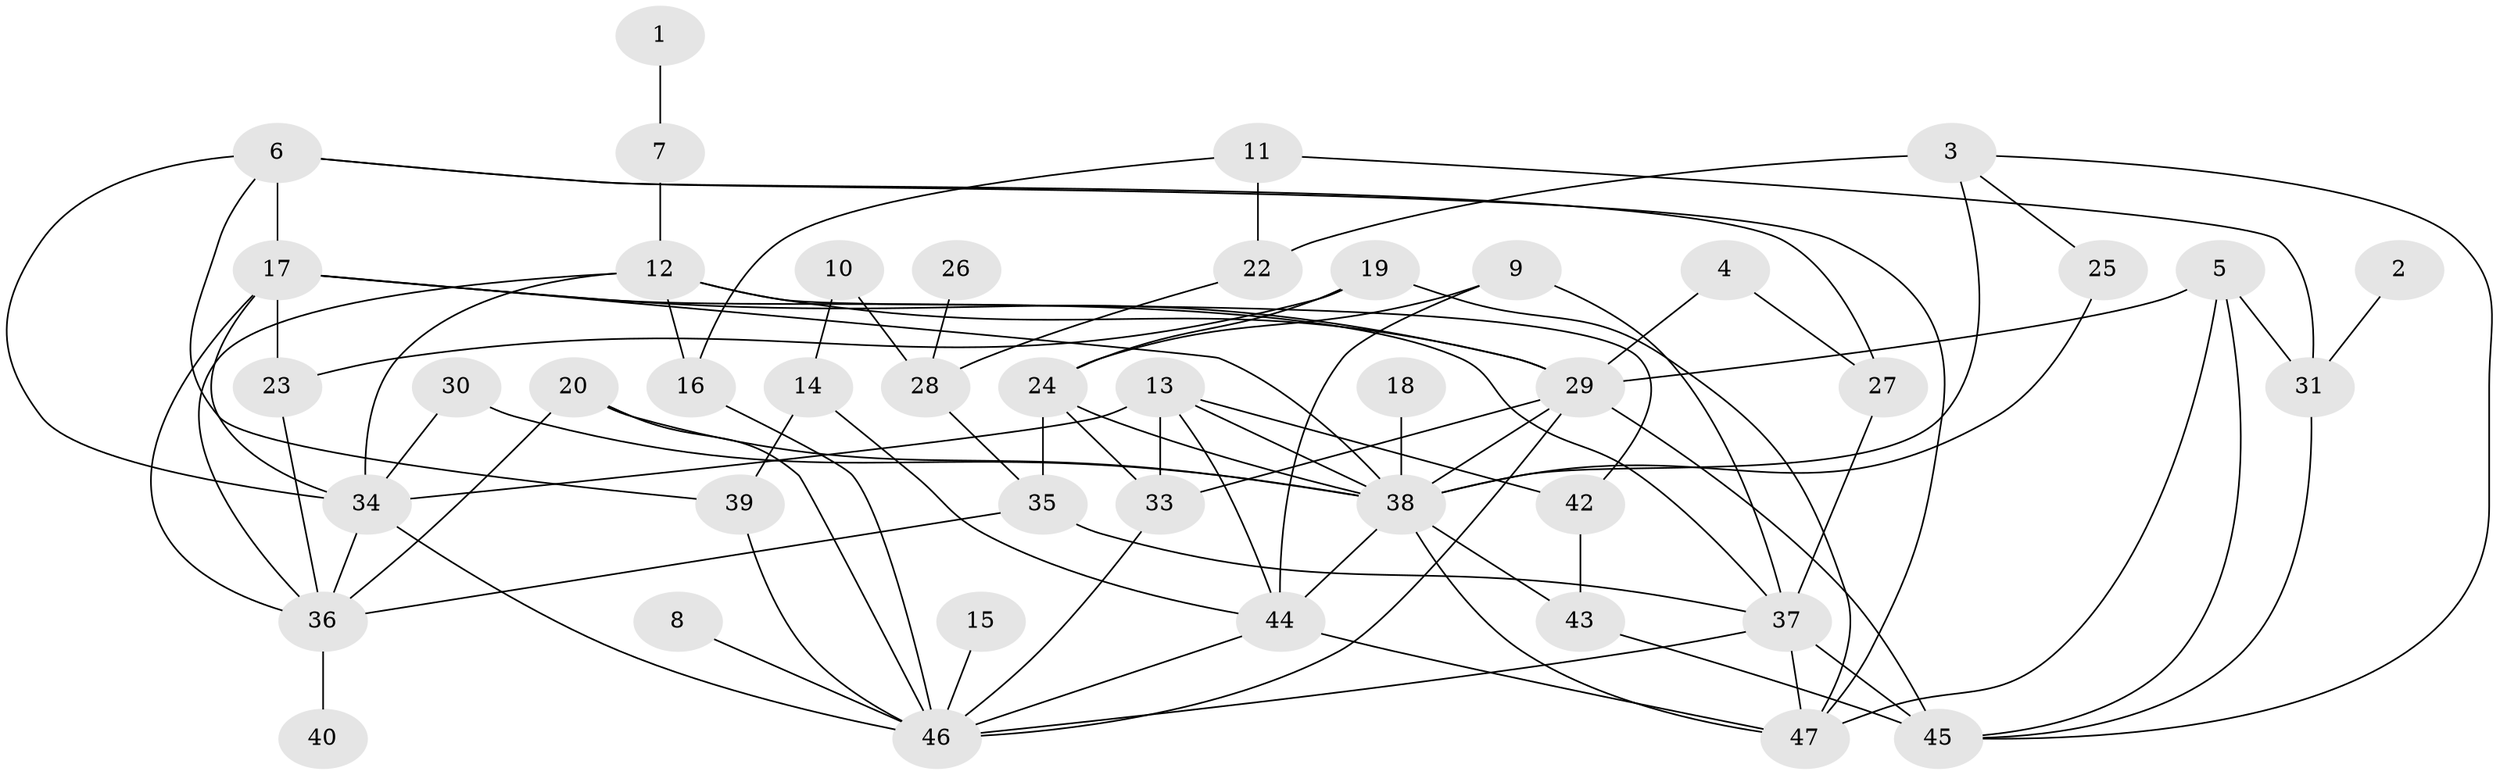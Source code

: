 // original degree distribution, {3: 0.25806451612903225, 4: 0.15053763440860216, 2: 0.1827956989247312, 1: 0.1935483870967742, 8: 0.010752688172043012, 5: 0.12903225806451613, 7: 0.021505376344086023, 0: 0.03225806451612903, 6: 0.021505376344086023}
// Generated by graph-tools (version 1.1) at 2025/25/03/09/25 03:25:13]
// undirected, 44 vertices, 87 edges
graph export_dot {
graph [start="1"]
  node [color=gray90,style=filled];
  1;
  2;
  3;
  4;
  5;
  6;
  7;
  8;
  9;
  10;
  11;
  12;
  13;
  14;
  15;
  16;
  17;
  18;
  19;
  20;
  22;
  23;
  24;
  25;
  26;
  27;
  28;
  29;
  30;
  31;
  33;
  34;
  35;
  36;
  37;
  38;
  39;
  40;
  42;
  43;
  44;
  45;
  46;
  47;
  1 -- 7 [weight=1.0];
  2 -- 31 [weight=1.0];
  3 -- 22 [weight=2.0];
  3 -- 25 [weight=1.0];
  3 -- 38 [weight=1.0];
  3 -- 45 [weight=1.0];
  4 -- 27 [weight=1.0];
  4 -- 29 [weight=1.0];
  5 -- 29 [weight=1.0];
  5 -- 31 [weight=1.0];
  5 -- 45 [weight=1.0];
  5 -- 47 [weight=1.0];
  6 -- 17 [weight=1.0];
  6 -- 27 [weight=1.0];
  6 -- 34 [weight=1.0];
  6 -- 39 [weight=1.0];
  6 -- 47 [weight=1.0];
  7 -- 12 [weight=1.0];
  8 -- 46 [weight=1.0];
  9 -- 24 [weight=1.0];
  9 -- 37 [weight=2.0];
  9 -- 44 [weight=1.0];
  10 -- 14 [weight=1.0];
  10 -- 28 [weight=1.0];
  11 -- 16 [weight=1.0];
  11 -- 22 [weight=1.0];
  11 -- 31 [weight=1.0];
  12 -- 16 [weight=1.0];
  12 -- 29 [weight=1.0];
  12 -- 34 [weight=1.0];
  12 -- 36 [weight=1.0];
  12 -- 42 [weight=1.0];
  13 -- 33 [weight=1.0];
  13 -- 34 [weight=1.0];
  13 -- 38 [weight=1.0];
  13 -- 42 [weight=1.0];
  13 -- 44 [weight=1.0];
  14 -- 39 [weight=1.0];
  14 -- 44 [weight=1.0];
  15 -- 46 [weight=1.0];
  16 -- 46 [weight=1.0];
  17 -- 23 [weight=1.0];
  17 -- 29 [weight=1.0];
  17 -- 34 [weight=2.0];
  17 -- 36 [weight=1.0];
  17 -- 37 [weight=1.0];
  17 -- 38 [weight=1.0];
  18 -- 38 [weight=1.0];
  19 -- 23 [weight=1.0];
  19 -- 24 [weight=1.0];
  19 -- 47 [weight=1.0];
  20 -- 36 [weight=1.0];
  20 -- 38 [weight=1.0];
  20 -- 46 [weight=1.0];
  22 -- 28 [weight=1.0];
  23 -- 36 [weight=1.0];
  24 -- 33 [weight=1.0];
  24 -- 35 [weight=1.0];
  24 -- 38 [weight=1.0];
  25 -- 38 [weight=1.0];
  26 -- 28 [weight=1.0];
  27 -- 37 [weight=1.0];
  28 -- 35 [weight=1.0];
  29 -- 33 [weight=1.0];
  29 -- 38 [weight=1.0];
  29 -- 45 [weight=1.0];
  29 -- 46 [weight=1.0];
  30 -- 34 [weight=1.0];
  30 -- 38 [weight=1.0];
  31 -- 45 [weight=1.0];
  33 -- 46 [weight=1.0];
  34 -- 36 [weight=1.0];
  34 -- 46 [weight=1.0];
  35 -- 36 [weight=1.0];
  35 -- 37 [weight=1.0];
  36 -- 40 [weight=1.0];
  37 -- 45 [weight=2.0];
  37 -- 46 [weight=1.0];
  37 -- 47 [weight=1.0];
  38 -- 43 [weight=1.0];
  38 -- 44 [weight=1.0];
  38 -- 47 [weight=1.0];
  39 -- 46 [weight=1.0];
  42 -- 43 [weight=1.0];
  43 -- 45 [weight=1.0];
  44 -- 46 [weight=1.0];
  44 -- 47 [weight=1.0];
}
